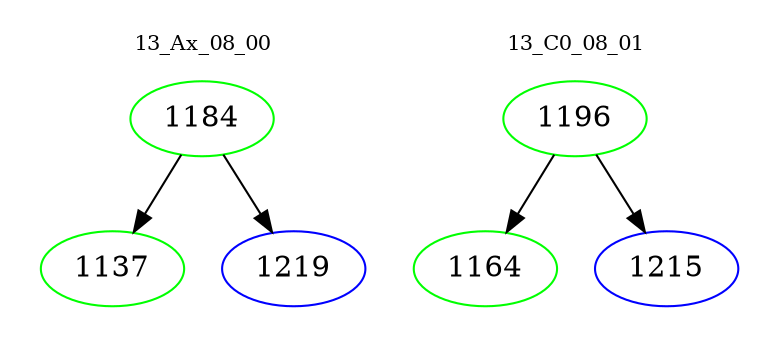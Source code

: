 digraph{
subgraph cluster_0 {
color = white
label = "13_Ax_08_00";
fontsize=10;
T0_1184 [label="1184", color="green"]
T0_1184 -> T0_1137 [color="black"]
T0_1137 [label="1137", color="green"]
T0_1184 -> T0_1219 [color="black"]
T0_1219 [label="1219", color="blue"]
}
subgraph cluster_1 {
color = white
label = "13_C0_08_01";
fontsize=10;
T1_1196 [label="1196", color="green"]
T1_1196 -> T1_1164 [color="black"]
T1_1164 [label="1164", color="green"]
T1_1196 -> T1_1215 [color="black"]
T1_1215 [label="1215", color="blue"]
}
}
